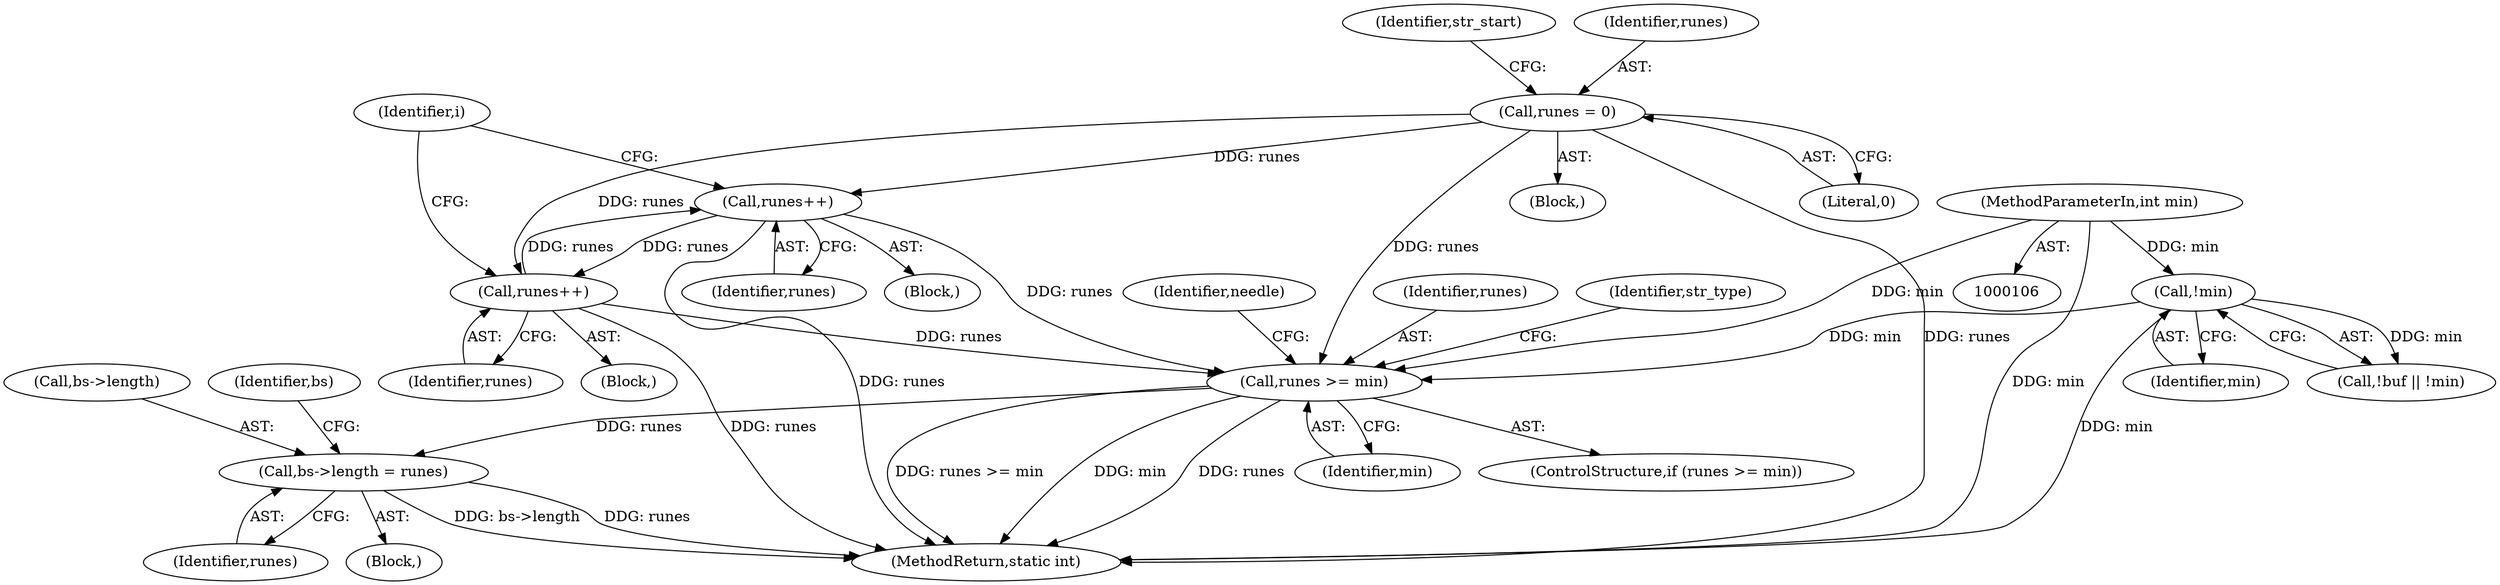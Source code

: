 digraph "0_radare2_3fcf41ed96ffa25b38029449520c8d0a198745f3@pointer" {
"1000579" [label="(Call,bs->length = runes)"];
"1000517" [label="(Call,runes >= min)"];
"1000505" [label="(Call,runes++)"];
"1000313" [label="(Call,runes = 0)"];
"1000455" [label="(Call,runes++)"];
"1000168" [label="(Call,!min)"];
"1000109" [label="(MethodParameterIn,int min)"];
"1000433" [label="(Block,)"];
"1000456" [label="(Identifier,runes)"];
"1000519" [label="(Identifier,min)"];
"1000109" [label="(MethodParameterIn,int min)"];
"1000580" [label="(Call,bs->length)"];
"1000705" [label="(MethodReturn,static int)"];
"1000455" [label="(Call,runes++)"];
"1000583" [label="(Identifier,runes)"];
"1000315" [label="(Literal,0)"];
"1000579" [label="(Call,bs->length = runes)"];
"1000506" [label="(Identifier,runes)"];
"1000520" [label="(Block,)"];
"1000516" [label="(ControlStructure,if (runes >= min))"];
"1000168" [label="(Call,!min)"];
"1000470" [label="(Block,)"];
"1000505" [label="(Call,runes++)"];
"1000165" [label="(Call,!buf || !min)"];
"1000183" [label="(Identifier,needle)"];
"1000586" [label="(Identifier,bs)"];
"1000313" [label="(Call,runes = 0)"];
"1000336" [label="(Identifier,i)"];
"1000317" [label="(Identifier,str_start)"];
"1000185" [label="(Block,)"];
"1000518" [label="(Identifier,runes)"];
"1000523" [label="(Identifier,str_type)"];
"1000169" [label="(Identifier,min)"];
"1000314" [label="(Identifier,runes)"];
"1000517" [label="(Call,runes >= min)"];
"1000579" -> "1000520"  [label="AST: "];
"1000579" -> "1000583"  [label="CFG: "];
"1000580" -> "1000579"  [label="AST: "];
"1000583" -> "1000579"  [label="AST: "];
"1000586" -> "1000579"  [label="CFG: "];
"1000579" -> "1000705"  [label="DDG: bs->length"];
"1000579" -> "1000705"  [label="DDG: runes"];
"1000517" -> "1000579"  [label="DDG: runes"];
"1000517" -> "1000516"  [label="AST: "];
"1000517" -> "1000519"  [label="CFG: "];
"1000518" -> "1000517"  [label="AST: "];
"1000519" -> "1000517"  [label="AST: "];
"1000183" -> "1000517"  [label="CFG: "];
"1000523" -> "1000517"  [label="CFG: "];
"1000517" -> "1000705"  [label="DDG: min"];
"1000517" -> "1000705"  [label="DDG: runes"];
"1000517" -> "1000705"  [label="DDG: runes >= min"];
"1000505" -> "1000517"  [label="DDG: runes"];
"1000313" -> "1000517"  [label="DDG: runes"];
"1000455" -> "1000517"  [label="DDG: runes"];
"1000168" -> "1000517"  [label="DDG: min"];
"1000109" -> "1000517"  [label="DDG: min"];
"1000505" -> "1000470"  [label="AST: "];
"1000505" -> "1000506"  [label="CFG: "];
"1000506" -> "1000505"  [label="AST: "];
"1000336" -> "1000505"  [label="CFG: "];
"1000505" -> "1000705"  [label="DDG: runes"];
"1000505" -> "1000455"  [label="DDG: runes"];
"1000313" -> "1000505"  [label="DDG: runes"];
"1000455" -> "1000505"  [label="DDG: runes"];
"1000313" -> "1000185"  [label="AST: "];
"1000313" -> "1000315"  [label="CFG: "];
"1000314" -> "1000313"  [label="AST: "];
"1000315" -> "1000313"  [label="AST: "];
"1000317" -> "1000313"  [label="CFG: "];
"1000313" -> "1000705"  [label="DDG: runes"];
"1000313" -> "1000455"  [label="DDG: runes"];
"1000455" -> "1000433"  [label="AST: "];
"1000455" -> "1000456"  [label="CFG: "];
"1000456" -> "1000455"  [label="AST: "];
"1000336" -> "1000455"  [label="CFG: "];
"1000455" -> "1000705"  [label="DDG: runes"];
"1000168" -> "1000165"  [label="AST: "];
"1000168" -> "1000169"  [label="CFG: "];
"1000169" -> "1000168"  [label="AST: "];
"1000165" -> "1000168"  [label="CFG: "];
"1000168" -> "1000705"  [label="DDG: min"];
"1000168" -> "1000165"  [label="DDG: min"];
"1000109" -> "1000168"  [label="DDG: min"];
"1000109" -> "1000106"  [label="AST: "];
"1000109" -> "1000705"  [label="DDG: min"];
}
